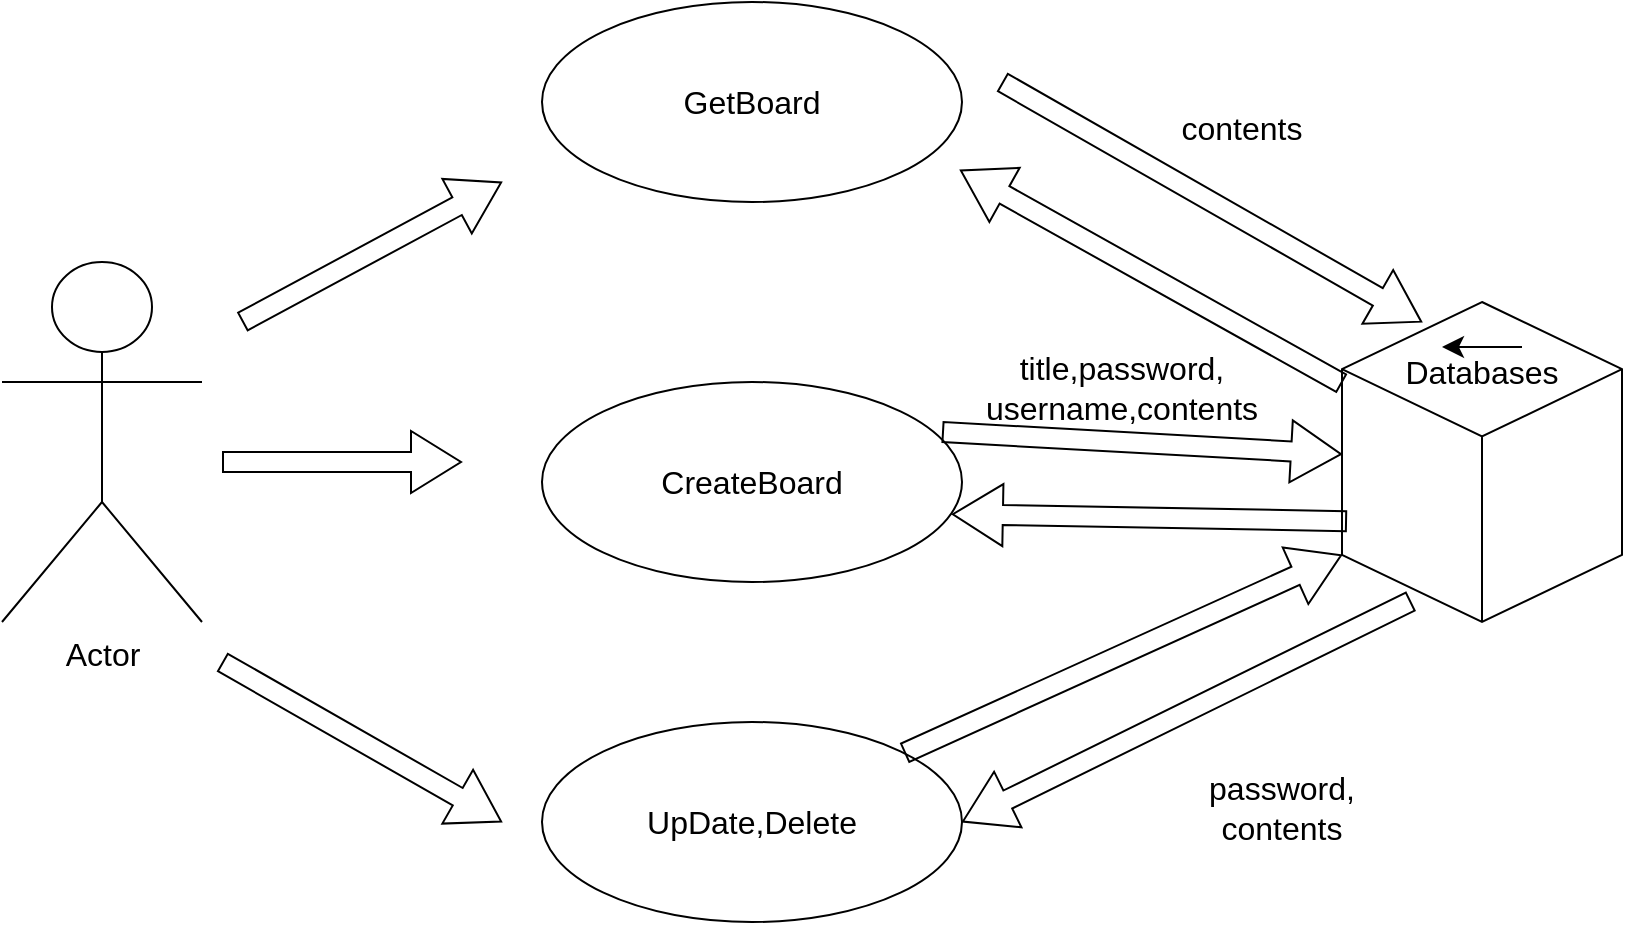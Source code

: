 <mxfile version="22.0.8" type="github">
  <diagram name="Page-1" id="9f46799a-70d6-7492-0946-bef42562c5a5">
    <mxGraphModel dx="2226" dy="833" grid="1" gridSize="10" guides="1" tooltips="1" connect="1" arrows="1" fold="1" page="1" pageScale="1" pageWidth="1100" pageHeight="850" background="none" math="0" shadow="0">
      <root>
        <mxCell id="0" />
        <mxCell id="1" parent="0" />
        <mxCell id="EjDmYBnz29dwSShcpnPG-1" value="Actor" style="shape=umlActor;verticalLabelPosition=bottom;verticalAlign=top;html=1;fontSize=16;" vertex="1" parent="1">
          <mxGeometry x="-950" y="310" width="100" height="180" as="geometry" />
        </mxCell>
        <mxCell id="EjDmYBnz29dwSShcpnPG-3" value="" style="html=1;whiteSpace=wrap;shape=isoCube2;backgroundOutline=1;isoAngle=15;fontSize=16;" vertex="1" parent="1">
          <mxGeometry x="-280" y="330" width="140" height="160" as="geometry" />
        </mxCell>
        <mxCell id="EjDmYBnz29dwSShcpnPG-4" value="Databases" style="text;html=1;strokeColor=none;fillColor=none;align=center;verticalAlign=middle;whiteSpace=wrap;rounded=0;fontSize=16;" vertex="1" parent="1">
          <mxGeometry x="-230" y="340" width="40" height="50" as="geometry" />
        </mxCell>
        <mxCell id="EjDmYBnz29dwSShcpnPG-6" value="" style="ellipse;whiteSpace=wrap;html=1;fontSize=16;" vertex="1" parent="1">
          <mxGeometry x="-680" y="540" width="210" height="100" as="geometry" />
        </mxCell>
        <mxCell id="EjDmYBnz29dwSShcpnPG-5" value="UpDate,Delete" style="text;html=1;strokeColor=none;fillColor=none;align=center;verticalAlign=middle;whiteSpace=wrap;rounded=0;fontSize=16;" vertex="1" parent="1">
          <mxGeometry x="-670" y="540" width="190" height="100" as="geometry" />
        </mxCell>
        <mxCell id="EjDmYBnz29dwSShcpnPG-7" value="" style="ellipse;whiteSpace=wrap;html=1;fontSize=16;" vertex="1" parent="1">
          <mxGeometry x="-680" y="370" width="210" height="100" as="geometry" />
        </mxCell>
        <mxCell id="EjDmYBnz29dwSShcpnPG-8" value="CreateBoard" style="text;html=1;strokeColor=none;fillColor=none;align=center;verticalAlign=middle;whiteSpace=wrap;rounded=0;fontSize=16;" vertex="1" parent="1">
          <mxGeometry x="-670" y="370" width="190" height="100" as="geometry" />
        </mxCell>
        <mxCell id="EjDmYBnz29dwSShcpnPG-9" style="edgeStyle=none;curved=1;rounded=0;orthogonalLoop=1;jettySize=auto;html=1;exitX=1;exitY=0.25;exitDx=0;exitDy=0;entryX=0;entryY=0.25;entryDx=0;entryDy=0;fontSize=12;startSize=8;endSize=8;" edge="1" parent="1" source="EjDmYBnz29dwSShcpnPG-4" target="EjDmYBnz29dwSShcpnPG-4">
          <mxGeometry relative="1" as="geometry" />
        </mxCell>
        <mxCell id="EjDmYBnz29dwSShcpnPG-10" value="" style="ellipse;whiteSpace=wrap;html=1;fontSize=16;" vertex="1" parent="1">
          <mxGeometry x="-680" y="180" width="210" height="100" as="geometry" />
        </mxCell>
        <mxCell id="EjDmYBnz29dwSShcpnPG-11" value="GetBoard" style="text;html=1;strokeColor=none;fillColor=none;align=center;verticalAlign=middle;whiteSpace=wrap;rounded=0;fontSize=16;" vertex="1" parent="1">
          <mxGeometry x="-670" y="180" width="190" height="100" as="geometry" />
        </mxCell>
        <mxCell id="EjDmYBnz29dwSShcpnPG-13" value="" style="shape=flexArrow;endArrow=classic;html=1;rounded=0;fontSize=12;startSize=8;endSize=8;curved=1;" edge="1" parent="1">
          <mxGeometry width="50" height="50" relative="1" as="geometry">
            <mxPoint x="-830" y="340" as="sourcePoint" />
            <mxPoint x="-700" y="270" as="targetPoint" />
          </mxGeometry>
        </mxCell>
        <mxCell id="EjDmYBnz29dwSShcpnPG-14" value="" style="shape=flexArrow;endArrow=classic;html=1;rounded=0;fontSize=12;startSize=8;endSize=8;curved=1;" edge="1" parent="1">
          <mxGeometry width="50" height="50" relative="1" as="geometry">
            <mxPoint x="-840" y="510" as="sourcePoint" />
            <mxPoint x="-700.0" y="590" as="targetPoint" />
          </mxGeometry>
        </mxCell>
        <mxCell id="EjDmYBnz29dwSShcpnPG-15" value="" style="shape=flexArrow;endArrow=classic;html=1;rounded=0;fontSize=12;startSize=8;endSize=8;curved=1;" edge="1" parent="1">
          <mxGeometry width="50" height="50" relative="1" as="geometry">
            <mxPoint x="-840" y="410" as="sourcePoint" />
            <mxPoint x="-720" y="410" as="targetPoint" />
          </mxGeometry>
        </mxCell>
        <mxCell id="EjDmYBnz29dwSShcpnPG-20" value="" style="shape=flexArrow;endArrow=classic;html=1;rounded=0;fontSize=12;startSize=8;endSize=8;curved=1;entryX=0;entryY=0;entryDx=0;entryDy=126.389;entryPerimeter=0;" edge="1" parent="1" source="EjDmYBnz29dwSShcpnPG-6" target="EjDmYBnz29dwSShcpnPG-3">
          <mxGeometry width="50" height="50" relative="1" as="geometry">
            <mxPoint x="-420" y="440" as="sourcePoint" />
            <mxPoint x="-280.0" y="520" as="targetPoint" />
          </mxGeometry>
        </mxCell>
        <mxCell id="EjDmYBnz29dwSShcpnPG-22" value="" style="shape=flexArrow;endArrow=classic;html=1;rounded=0;fontSize=12;startSize=8;endSize=8;curved=1;entryX=1;entryY=0.5;entryDx=0;entryDy=0;exitX=0.247;exitY=0.935;exitDx=0;exitDy=0;exitPerimeter=0;" edge="1" parent="1" source="EjDmYBnz29dwSShcpnPG-3" target="EjDmYBnz29dwSShcpnPG-6">
          <mxGeometry width="50" height="50" relative="1" as="geometry">
            <mxPoint x="-820" y="530" as="sourcePoint" />
            <mxPoint x="-680.0" y="610" as="targetPoint" />
          </mxGeometry>
        </mxCell>
        <mxCell id="EjDmYBnz29dwSShcpnPG-23" value="" style="shape=flexArrow;endArrow=classic;html=1;rounded=0;fontSize=12;startSize=8;endSize=8;curved=1;exitX=1;exitY=0.25;exitDx=0;exitDy=0;" edge="1" parent="1" source="EjDmYBnz29dwSShcpnPG-8" target="EjDmYBnz29dwSShcpnPG-3">
          <mxGeometry width="50" height="50" relative="1" as="geometry">
            <mxPoint x="-520" y="410" as="sourcePoint" />
            <mxPoint x="-301" y="310" as="targetPoint" />
          </mxGeometry>
        </mxCell>
        <mxCell id="EjDmYBnz29dwSShcpnPG-24" value="" style="shape=flexArrow;endArrow=classic;html=1;rounded=0;fontSize=12;startSize=8;endSize=8;curved=1;entryX=1.026;entryY=0.661;entryDx=0;entryDy=0;entryPerimeter=0;exitX=0.018;exitY=0.685;exitDx=0;exitDy=0;exitPerimeter=0;" edge="1" parent="1" source="EjDmYBnz29dwSShcpnPG-3" target="EjDmYBnz29dwSShcpnPG-8">
          <mxGeometry width="50" height="50" relative="1" as="geometry">
            <mxPoint x="-266" y="334" as="sourcePoint" />
            <mxPoint x="-491" y="444" as="targetPoint" />
          </mxGeometry>
        </mxCell>
        <mxCell id="EjDmYBnz29dwSShcpnPG-25" value="" style="shape=flexArrow;endArrow=classic;html=1;rounded=0;fontSize=12;startSize=8;endSize=8;curved=1;entryX=0.286;entryY=0.063;entryDx=0;entryDy=0;entryPerimeter=0;" edge="1" parent="1" target="EjDmYBnz29dwSShcpnPG-3">
          <mxGeometry width="50" height="50" relative="1" as="geometry">
            <mxPoint x="-450" y="220" as="sourcePoint" />
            <mxPoint x="-281" y="130" as="targetPoint" />
          </mxGeometry>
        </mxCell>
        <mxCell id="EjDmYBnz29dwSShcpnPG-26" value="" style="shape=flexArrow;endArrow=classic;html=1;rounded=0;fontSize=12;startSize=8;endSize=8;curved=1;entryX=1;entryY=0.5;entryDx=0;entryDy=0;" edge="1" parent="1" source="EjDmYBnz29dwSShcpnPG-3">
          <mxGeometry width="50" height="50" relative="1" as="geometry">
            <mxPoint x="-246" y="154" as="sourcePoint" />
            <mxPoint x="-471" y="264" as="targetPoint" />
          </mxGeometry>
        </mxCell>
        <mxCell id="EjDmYBnz29dwSShcpnPG-27" value="contents" style="text;html=1;strokeColor=none;fillColor=none;align=center;verticalAlign=middle;whiteSpace=wrap;rounded=0;fontSize=16;" vertex="1" parent="1">
          <mxGeometry x="-430" y="220" width="200" height="45" as="geometry" />
        </mxCell>
        <mxCell id="EjDmYBnz29dwSShcpnPG-30" value="title,password,&lt;br&gt;username,contents" style="text;html=1;strokeColor=none;fillColor=none;align=center;verticalAlign=middle;whiteSpace=wrap;rounded=0;fontSize=16;" vertex="1" parent="1">
          <mxGeometry x="-490" y="350" width="200" height="45" as="geometry" />
        </mxCell>
        <mxCell id="EjDmYBnz29dwSShcpnPG-34" value="password,&lt;br&gt;contents" style="text;html=1;strokeColor=none;fillColor=none;align=center;verticalAlign=middle;whiteSpace=wrap;rounded=0;fontSize=16;" vertex="1" parent="1">
          <mxGeometry x="-410" y="560" width="200" height="45" as="geometry" />
        </mxCell>
      </root>
    </mxGraphModel>
  </diagram>
</mxfile>
